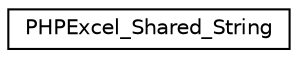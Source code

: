 digraph "Иерархия классов. Графический вид."
{
  edge [fontname="Helvetica",fontsize="10",labelfontname="Helvetica",labelfontsize="10"];
  node [fontname="Helvetica",fontsize="10",shape=record];
  rankdir="LR";
  Node0 [label="PHPExcel_Shared_String",height=0.2,width=0.4,color="black", fillcolor="white", style="filled",URL="$class_p_h_p_excel___shared___string.html"];
}
